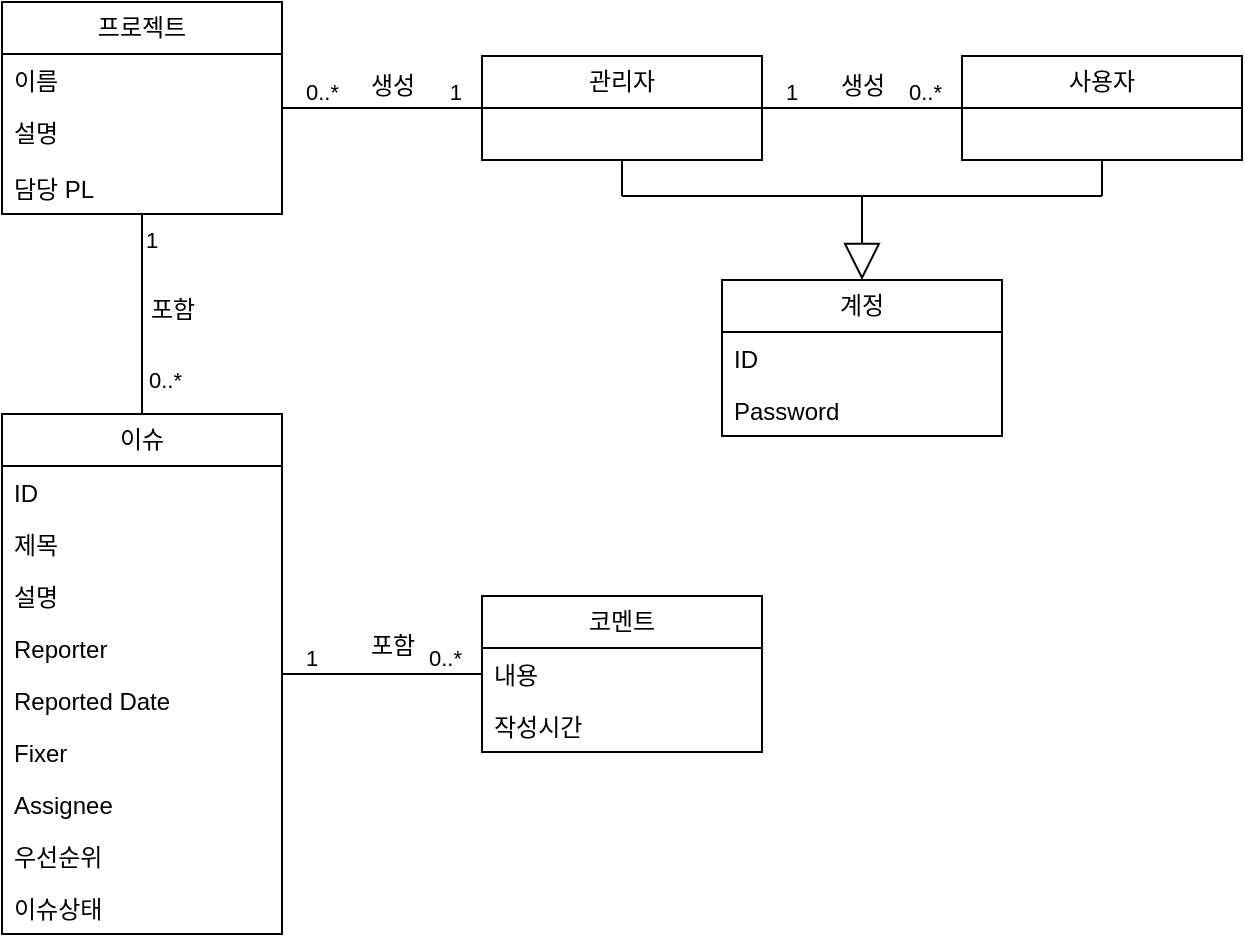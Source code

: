 <mxfile version="24.4.4" type="device">
  <diagram name="페이지-1" id="qJpdnukKLoGZJQwONJzD">
    <mxGraphModel dx="957" dy="426" grid="1" gridSize="10" guides="1" tooltips="1" connect="1" arrows="1" fold="1" page="1" pageScale="1" pageWidth="827" pageHeight="1169" math="0" shadow="0">
      <root>
        <mxCell id="0" />
        <mxCell id="1" parent="0" />
        <mxCell id="cUEx5p3P-TEIg62TEKWM-1" value="관리자" style="swimlane;fontStyle=0;childLayout=stackLayout;horizontal=1;startSize=26;fillColor=none;horizontalStack=0;resizeParent=1;resizeParentMax=0;resizeLast=0;collapsible=1;marginBottom=0;whiteSpace=wrap;html=1;" vertex="1" parent="1">
          <mxGeometry x="330" y="330" width="140" height="52" as="geometry">
            <mxRectangle x="340" y="330" width="100" height="30" as="alternateBounds" />
          </mxGeometry>
        </mxCell>
        <mxCell id="cUEx5p3P-TEIg62TEKWM-7" value="사용자" style="swimlane;fontStyle=0;childLayout=stackLayout;horizontal=1;startSize=26;fillColor=none;horizontalStack=0;resizeParent=1;resizeParentMax=0;resizeLast=0;collapsible=1;marginBottom=0;whiteSpace=wrap;html=1;" vertex="1" parent="1">
          <mxGeometry x="570" y="330" width="140" height="52" as="geometry" />
        </mxCell>
        <mxCell id="cUEx5p3P-TEIg62TEKWM-11" value="프로젝트" style="swimlane;fontStyle=0;childLayout=stackLayout;horizontal=1;startSize=26;fillColor=none;horizontalStack=0;resizeParent=1;resizeParentMax=0;resizeLast=0;collapsible=1;marginBottom=0;whiteSpace=wrap;html=1;" vertex="1" parent="1">
          <mxGeometry x="90" y="303" width="140" height="106" as="geometry" />
        </mxCell>
        <mxCell id="cUEx5p3P-TEIg62TEKWM-12" value="이름" style="text;strokeColor=none;fillColor=none;align=left;verticalAlign=top;spacingLeft=4;spacingRight=4;overflow=hidden;rotatable=0;points=[[0,0.5],[1,0.5]];portConstraint=eastwest;whiteSpace=wrap;html=1;" vertex="1" parent="cUEx5p3P-TEIg62TEKWM-11">
          <mxGeometry y="26" width="140" height="26" as="geometry" />
        </mxCell>
        <mxCell id="cUEx5p3P-TEIg62TEKWM-13" value="설명" style="text;strokeColor=none;fillColor=none;align=left;verticalAlign=top;spacingLeft=4;spacingRight=4;overflow=hidden;rotatable=0;points=[[0,0.5],[1,0.5]];portConstraint=eastwest;whiteSpace=wrap;html=1;" vertex="1" parent="cUEx5p3P-TEIg62TEKWM-11">
          <mxGeometry y="52" width="140" height="28" as="geometry" />
        </mxCell>
        <mxCell id="cUEx5p3P-TEIg62TEKWM-14" value="담당 PL" style="text;strokeColor=none;fillColor=none;align=left;verticalAlign=top;spacingLeft=4;spacingRight=4;overflow=hidden;rotatable=0;points=[[0,0.5],[1,0.5]];portConstraint=eastwest;whiteSpace=wrap;html=1;" vertex="1" parent="cUEx5p3P-TEIg62TEKWM-11">
          <mxGeometry y="80" width="140" height="26" as="geometry" />
        </mxCell>
        <mxCell id="cUEx5p3P-TEIg62TEKWM-15" value="이슈" style="swimlane;fontStyle=0;childLayout=stackLayout;horizontal=1;startSize=26;fillColor=none;horizontalStack=0;resizeParent=1;resizeParentMax=0;resizeLast=0;collapsible=1;marginBottom=0;whiteSpace=wrap;html=1;" vertex="1" parent="1">
          <mxGeometry x="90" y="509" width="140" height="260" as="geometry" />
        </mxCell>
        <mxCell id="cUEx5p3P-TEIg62TEKWM-16" value="ID" style="text;strokeColor=none;fillColor=none;align=left;verticalAlign=top;spacingLeft=4;spacingRight=4;overflow=hidden;rotatable=0;points=[[0,0.5],[1,0.5]];portConstraint=eastwest;whiteSpace=wrap;html=1;" vertex="1" parent="cUEx5p3P-TEIg62TEKWM-15">
          <mxGeometry y="26" width="140" height="26" as="geometry" />
        </mxCell>
        <mxCell id="cUEx5p3P-TEIg62TEKWM-17" value="제목" style="text;strokeColor=none;fillColor=none;align=left;verticalAlign=top;spacingLeft=4;spacingRight=4;overflow=hidden;rotatable=0;points=[[0,0.5],[1,0.5]];portConstraint=eastwest;whiteSpace=wrap;html=1;" vertex="1" parent="cUEx5p3P-TEIg62TEKWM-15">
          <mxGeometry y="52" width="140" height="26" as="geometry" />
        </mxCell>
        <mxCell id="cUEx5p3P-TEIg62TEKWM-18" value="설명" style="text;strokeColor=none;fillColor=none;align=left;verticalAlign=top;spacingLeft=4;spacingRight=4;overflow=hidden;rotatable=0;points=[[0,0.5],[1,0.5]];portConstraint=eastwest;whiteSpace=wrap;html=1;" vertex="1" parent="cUEx5p3P-TEIg62TEKWM-15">
          <mxGeometry y="78" width="140" height="26" as="geometry" />
        </mxCell>
        <mxCell id="cUEx5p3P-TEIg62TEKWM-25" value="Reporter" style="text;strokeColor=none;fillColor=none;align=left;verticalAlign=top;spacingLeft=4;spacingRight=4;overflow=hidden;rotatable=0;points=[[0,0.5],[1,0.5]];portConstraint=eastwest;whiteSpace=wrap;html=1;" vertex="1" parent="cUEx5p3P-TEIg62TEKWM-15">
          <mxGeometry y="104" width="140" height="26" as="geometry" />
        </mxCell>
        <mxCell id="cUEx5p3P-TEIg62TEKWM-26" value="Reported Date" style="text;strokeColor=none;fillColor=none;align=left;verticalAlign=top;spacingLeft=4;spacingRight=4;overflow=hidden;rotatable=0;points=[[0,0.5],[1,0.5]];portConstraint=eastwest;whiteSpace=wrap;html=1;" vertex="1" parent="cUEx5p3P-TEIg62TEKWM-15">
          <mxGeometry y="130" width="140" height="26" as="geometry" />
        </mxCell>
        <mxCell id="cUEx5p3P-TEIg62TEKWM-27" value="Fixer" style="text;strokeColor=none;fillColor=none;align=left;verticalAlign=top;spacingLeft=4;spacingRight=4;overflow=hidden;rotatable=0;points=[[0,0.5],[1,0.5]];portConstraint=eastwest;whiteSpace=wrap;html=1;" vertex="1" parent="cUEx5p3P-TEIg62TEKWM-15">
          <mxGeometry y="156" width="140" height="26" as="geometry" />
        </mxCell>
        <mxCell id="cUEx5p3P-TEIg62TEKWM-30" value="Assignee" style="text;strokeColor=none;fillColor=none;align=left;verticalAlign=top;spacingLeft=4;spacingRight=4;overflow=hidden;rotatable=0;points=[[0,0.5],[1,0.5]];portConstraint=eastwest;whiteSpace=wrap;html=1;" vertex="1" parent="cUEx5p3P-TEIg62TEKWM-15">
          <mxGeometry y="182" width="140" height="26" as="geometry" />
        </mxCell>
        <mxCell id="cUEx5p3P-TEIg62TEKWM-28" value="우선순위" style="text;strokeColor=none;fillColor=none;align=left;verticalAlign=top;spacingLeft=4;spacingRight=4;overflow=hidden;rotatable=0;points=[[0,0.5],[1,0.5]];portConstraint=eastwest;whiteSpace=wrap;html=1;" vertex="1" parent="cUEx5p3P-TEIg62TEKWM-15">
          <mxGeometry y="208" width="140" height="26" as="geometry" />
        </mxCell>
        <mxCell id="cUEx5p3P-TEIg62TEKWM-29" value="이슈상태" style="text;strokeColor=none;fillColor=none;align=left;verticalAlign=top;spacingLeft=4;spacingRight=4;overflow=hidden;rotatable=0;points=[[0,0.5],[1,0.5]];portConstraint=eastwest;whiteSpace=wrap;html=1;" vertex="1" parent="cUEx5p3P-TEIg62TEKWM-15">
          <mxGeometry y="234" width="140" height="26" as="geometry" />
        </mxCell>
        <mxCell id="cUEx5p3P-TEIg62TEKWM-32" value="계정" style="swimlane;fontStyle=0;childLayout=stackLayout;horizontal=1;startSize=26;fillColor=none;horizontalStack=0;resizeParent=1;resizeParentMax=0;resizeLast=0;collapsible=1;marginBottom=0;whiteSpace=wrap;html=1;" vertex="1" parent="1">
          <mxGeometry x="450" y="442" width="140" height="78" as="geometry" />
        </mxCell>
        <mxCell id="cUEx5p3P-TEIg62TEKWM-33" value="ID" style="text;strokeColor=none;fillColor=none;align=left;verticalAlign=top;spacingLeft=4;spacingRight=4;overflow=hidden;rotatable=0;points=[[0,0.5],[1,0.5]];portConstraint=eastwest;whiteSpace=wrap;html=1;" vertex="1" parent="cUEx5p3P-TEIg62TEKWM-32">
          <mxGeometry y="26" width="140" height="26" as="geometry" />
        </mxCell>
        <mxCell id="cUEx5p3P-TEIg62TEKWM-34" value="Password" style="text;strokeColor=none;fillColor=none;align=left;verticalAlign=top;spacingLeft=4;spacingRight=4;overflow=hidden;rotatable=0;points=[[0,0.5],[1,0.5]];portConstraint=eastwest;whiteSpace=wrap;html=1;" vertex="1" parent="cUEx5p3P-TEIg62TEKWM-32">
          <mxGeometry y="52" width="140" height="26" as="geometry" />
        </mxCell>
        <mxCell id="cUEx5p3P-TEIg62TEKWM-36" value="코멘트" style="swimlane;fontStyle=0;childLayout=stackLayout;horizontal=1;startSize=26;fillColor=none;horizontalStack=0;resizeParent=1;resizeParentMax=0;resizeLast=0;collapsible=1;marginBottom=0;whiteSpace=wrap;html=1;" vertex="1" parent="1">
          <mxGeometry x="330" y="600" width="140" height="78" as="geometry" />
        </mxCell>
        <mxCell id="cUEx5p3P-TEIg62TEKWM-37" value="내용" style="text;strokeColor=none;fillColor=none;align=left;verticalAlign=top;spacingLeft=4;spacingRight=4;overflow=hidden;rotatable=0;points=[[0,0.5],[1,0.5]];portConstraint=eastwest;whiteSpace=wrap;html=1;" vertex="1" parent="cUEx5p3P-TEIg62TEKWM-36">
          <mxGeometry y="26" width="140" height="26" as="geometry" />
        </mxCell>
        <mxCell id="cUEx5p3P-TEIg62TEKWM-38" value="작성시간" style="text;strokeColor=none;fillColor=none;align=left;verticalAlign=top;spacingLeft=4;spacingRight=4;overflow=hidden;rotatable=0;points=[[0,0.5],[1,0.5]];portConstraint=eastwest;whiteSpace=wrap;html=1;" vertex="1" parent="cUEx5p3P-TEIg62TEKWM-36">
          <mxGeometry y="52" width="140" height="26" as="geometry" />
        </mxCell>
        <mxCell id="cUEx5p3P-TEIg62TEKWM-44" value="" style="endArrow=none;html=1;edgeStyle=orthogonalEdgeStyle;rounded=0;entryX=0;entryY=0.5;entryDx=0;entryDy=0;" edge="1" parent="1" source="cUEx5p3P-TEIg62TEKWM-11" target="cUEx5p3P-TEIg62TEKWM-1">
          <mxGeometry relative="1" as="geometry">
            <mxPoint x="330" y="480" as="sourcePoint" />
            <mxPoint x="490" y="480" as="targetPoint" />
          </mxGeometry>
        </mxCell>
        <mxCell id="cUEx5p3P-TEIg62TEKWM-45" value="0..*" style="edgeLabel;resizable=0;html=1;align=left;verticalAlign=bottom;" connectable="0" vertex="1" parent="cUEx5p3P-TEIg62TEKWM-44">
          <mxGeometry x="-1" relative="1" as="geometry">
            <mxPoint x="10" as="offset" />
          </mxGeometry>
        </mxCell>
        <mxCell id="cUEx5p3P-TEIg62TEKWM-46" value="1" style="edgeLabel;resizable=0;html=1;align=right;verticalAlign=bottom;" connectable="0" vertex="1" parent="cUEx5p3P-TEIg62TEKWM-44">
          <mxGeometry x="1" relative="1" as="geometry">
            <mxPoint x="-10" as="offset" />
          </mxGeometry>
        </mxCell>
        <mxCell id="cUEx5p3P-TEIg62TEKWM-47" value="생성" style="text;html=1;align=center;verticalAlign=middle;resizable=0;points=[];autosize=1;strokeColor=none;fillColor=none;" vertex="1" parent="1">
          <mxGeometry x="260" y="330" width="50" height="30" as="geometry" />
        </mxCell>
        <mxCell id="cUEx5p3P-TEIg62TEKWM-48" value="" style="endArrow=none;html=1;edgeStyle=orthogonalEdgeStyle;rounded=0;exitX=1;exitY=0.5;exitDx=0;exitDy=0;entryX=0;entryY=0.5;entryDx=0;entryDy=0;" edge="1" parent="1" source="cUEx5p3P-TEIg62TEKWM-1" target="cUEx5p3P-TEIg62TEKWM-7">
          <mxGeometry relative="1" as="geometry">
            <mxPoint x="350" y="470" as="sourcePoint" />
            <mxPoint x="510" y="470" as="targetPoint" />
          </mxGeometry>
        </mxCell>
        <mxCell id="cUEx5p3P-TEIg62TEKWM-49" value="1" style="edgeLabel;resizable=0;html=1;align=left;verticalAlign=bottom;" connectable="0" vertex="1" parent="cUEx5p3P-TEIg62TEKWM-48">
          <mxGeometry x="-1" relative="1" as="geometry">
            <mxPoint x="10" as="offset" />
          </mxGeometry>
        </mxCell>
        <mxCell id="cUEx5p3P-TEIg62TEKWM-50" value="0..*" style="edgeLabel;resizable=0;html=1;align=right;verticalAlign=bottom;" connectable="0" vertex="1" parent="cUEx5p3P-TEIg62TEKWM-48">
          <mxGeometry x="1" relative="1" as="geometry">
            <mxPoint x="-10" as="offset" />
          </mxGeometry>
        </mxCell>
        <mxCell id="cUEx5p3P-TEIg62TEKWM-51" value="생성" style="text;html=1;align=center;verticalAlign=middle;resizable=0;points=[];autosize=1;strokeColor=none;fillColor=none;" vertex="1" parent="1">
          <mxGeometry x="495" y="330" width="50" height="30" as="geometry" />
        </mxCell>
        <mxCell id="cUEx5p3P-TEIg62TEKWM-53" value="" style="endArrow=block;endSize=16;endFill=0;html=1;rounded=0;entryX=0.5;entryY=0;entryDx=0;entryDy=0;" edge="1" parent="1" target="cUEx5p3P-TEIg62TEKWM-32">
          <mxGeometry width="160" relative="1" as="geometry">
            <mxPoint x="520" y="400" as="sourcePoint" />
            <mxPoint x="510" y="470" as="targetPoint" />
          </mxGeometry>
        </mxCell>
        <mxCell id="cUEx5p3P-TEIg62TEKWM-54" value="" style="endArrow=none;html=1;rounded=0;" edge="1" parent="1">
          <mxGeometry width="50" height="50" relative="1" as="geometry">
            <mxPoint x="640" y="400" as="sourcePoint" />
            <mxPoint x="400" y="400" as="targetPoint" />
          </mxGeometry>
        </mxCell>
        <mxCell id="cUEx5p3P-TEIg62TEKWM-55" value="" style="endArrow=none;html=1;rounded=0;entryX=0.5;entryY=1;entryDx=0;entryDy=0;" edge="1" parent="1" target="cUEx5p3P-TEIg62TEKWM-1">
          <mxGeometry width="50" height="50" relative="1" as="geometry">
            <mxPoint x="400" y="400" as="sourcePoint" />
            <mxPoint x="450" y="440" as="targetPoint" />
          </mxGeometry>
        </mxCell>
        <mxCell id="cUEx5p3P-TEIg62TEKWM-56" value="" style="endArrow=none;html=1;rounded=0;entryX=0.5;entryY=1;entryDx=0;entryDy=0;" edge="1" parent="1" target="cUEx5p3P-TEIg62TEKWM-7">
          <mxGeometry width="50" height="50" relative="1" as="geometry">
            <mxPoint x="640" y="400" as="sourcePoint" />
            <mxPoint x="450" y="440" as="targetPoint" />
          </mxGeometry>
        </mxCell>
        <mxCell id="cUEx5p3P-TEIg62TEKWM-57" value="" style="endArrow=none;html=1;edgeStyle=orthogonalEdgeStyle;rounded=0;exitX=0.5;exitY=1;exitDx=0;exitDy=0;entryX=0.5;entryY=0;entryDx=0;entryDy=0;" edge="1" parent="1" source="cUEx5p3P-TEIg62TEKWM-11" target="cUEx5p3P-TEIg62TEKWM-15">
          <mxGeometry relative="1" as="geometry">
            <mxPoint x="350" y="530" as="sourcePoint" />
            <mxPoint x="510" y="530" as="targetPoint" />
          </mxGeometry>
        </mxCell>
        <mxCell id="cUEx5p3P-TEIg62TEKWM-58" value="1" style="edgeLabel;resizable=0;html=1;align=left;verticalAlign=bottom;" connectable="0" vertex="1" parent="cUEx5p3P-TEIg62TEKWM-57">
          <mxGeometry x="-1" relative="1" as="geometry">
            <mxPoint y="21" as="offset" />
          </mxGeometry>
        </mxCell>
        <mxCell id="cUEx5p3P-TEIg62TEKWM-59" value="0..*" style="edgeLabel;resizable=0;html=1;align=right;verticalAlign=bottom;" connectable="0" vertex="1" parent="cUEx5p3P-TEIg62TEKWM-57">
          <mxGeometry x="1" relative="1" as="geometry">
            <mxPoint x="20" y="-9" as="offset" />
          </mxGeometry>
        </mxCell>
        <mxCell id="cUEx5p3P-TEIg62TEKWM-60" value="" style="endArrow=none;html=1;edgeStyle=orthogonalEdgeStyle;rounded=0;entryX=0;entryY=0.5;entryDx=0;entryDy=0;" edge="1" parent="1" source="cUEx5p3P-TEIg62TEKWM-15" target="cUEx5p3P-TEIg62TEKWM-37">
          <mxGeometry relative="1" as="geometry">
            <mxPoint x="350" y="530" as="sourcePoint" />
            <mxPoint x="510" y="530" as="targetPoint" />
          </mxGeometry>
        </mxCell>
        <mxCell id="cUEx5p3P-TEIg62TEKWM-61" value="1" style="edgeLabel;resizable=0;html=1;align=left;verticalAlign=bottom;" connectable="0" vertex="1" parent="cUEx5p3P-TEIg62TEKWM-60">
          <mxGeometry x="-1" relative="1" as="geometry">
            <mxPoint x="10" as="offset" />
          </mxGeometry>
        </mxCell>
        <mxCell id="cUEx5p3P-TEIg62TEKWM-62" value="0..*" style="edgeLabel;resizable=0;html=1;align=right;verticalAlign=bottom;" connectable="0" vertex="1" parent="cUEx5p3P-TEIg62TEKWM-60">
          <mxGeometry x="1" relative="1" as="geometry">
            <mxPoint x="-10" as="offset" />
          </mxGeometry>
        </mxCell>
        <mxCell id="cUEx5p3P-TEIg62TEKWM-63" value="포함" style="text;html=1;align=center;verticalAlign=middle;resizable=0;points=[];autosize=1;strokeColor=none;fillColor=none;" vertex="1" parent="1">
          <mxGeometry x="150" y="442" width="50" height="30" as="geometry" />
        </mxCell>
        <mxCell id="cUEx5p3P-TEIg62TEKWM-64" value="포함" style="text;html=1;align=center;verticalAlign=middle;resizable=0;points=[];autosize=1;strokeColor=none;fillColor=none;" vertex="1" parent="1">
          <mxGeometry x="260" y="610" width="50" height="30" as="geometry" />
        </mxCell>
      </root>
    </mxGraphModel>
  </diagram>
</mxfile>
